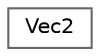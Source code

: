 digraph "Graphical Class Hierarchy"
{
 // LATEX_PDF_SIZE
  bgcolor="transparent";
  edge [fontname=Helvetica,fontsize=10,labelfontname=Helvetica,labelfontsize=10];
  node [fontname=Helvetica,fontsize=10,shape=box,height=0.2,width=0.4];
  rankdir="LR";
  Node0 [id="Node000000",label="Vec2",height=0.2,width=0.4,color="grey40", fillcolor="white", style="filled",URL="$d3/d95/classVec2.html",tooltip=" "];
}
